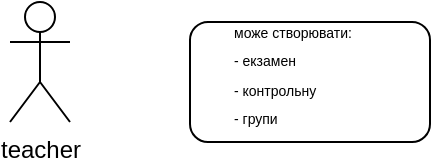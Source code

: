 <mxfile version="20.0.4" type="github">
  <diagram id="vrzrKsfc7HYijvNeg2m8" name="Page-1">
    <mxGraphModel dx="687" dy="254" grid="1" gridSize="10" guides="1" tooltips="1" connect="1" arrows="1" fold="1" page="1" pageScale="1" pageWidth="827" pageHeight="1169" math="0" shadow="0">
      <root>
        <mxCell id="0" />
        <mxCell id="1" parent="0" />
        <mxCell id="y9ZoLtRb1wtq4ngt11Zq-1" value="teacher" style="shape=umlActor;verticalLabelPosition=bottom;verticalAlign=top;html=1;outlineConnect=0;" vertex="1" parent="1">
          <mxGeometry x="40" y="50" width="30" height="60" as="geometry" />
        </mxCell>
        <mxCell id="y9ZoLtRb1wtq4ngt11Zq-4" value="" style="rounded=1;whiteSpace=wrap;html=1;" vertex="1" parent="1">
          <mxGeometry x="130" y="60" width="120" height="60" as="geometry" />
        </mxCell>
        <mxCell id="y9ZoLtRb1wtq4ngt11Zq-5" value="&lt;font style=&quot;font-size: 7px;&quot;&gt;може створювати:&lt;br&gt;- екзамен&lt;br&gt;- контрольну&lt;br&gt;- групи&lt;br&gt;&lt;/font&gt;" style="text;html=1;resizable=0;autosize=1;align=left;verticalAlign=middle;points=[];fillColor=none;strokeColor=none;rounded=0;" vertex="1" parent="1">
          <mxGeometry x="150" y="50" width="80" height="70" as="geometry" />
        </mxCell>
      </root>
    </mxGraphModel>
  </diagram>
</mxfile>
